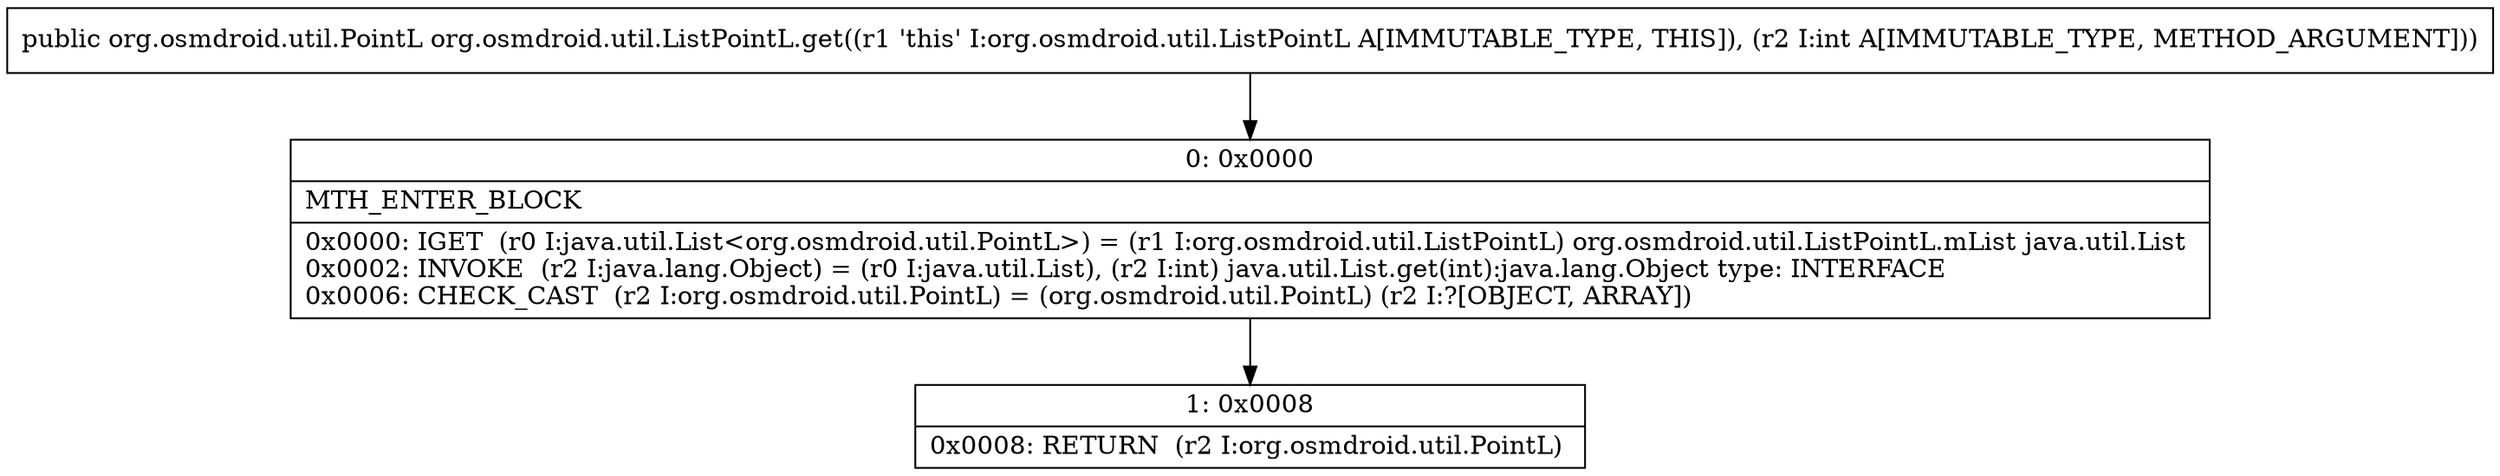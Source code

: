 digraph "CFG fororg.osmdroid.util.ListPointL.get(I)Lorg\/osmdroid\/util\/PointL;" {
Node_0 [shape=record,label="{0\:\ 0x0000|MTH_ENTER_BLOCK\l|0x0000: IGET  (r0 I:java.util.List\<org.osmdroid.util.PointL\>) = (r1 I:org.osmdroid.util.ListPointL) org.osmdroid.util.ListPointL.mList java.util.List \l0x0002: INVOKE  (r2 I:java.lang.Object) = (r0 I:java.util.List), (r2 I:int) java.util.List.get(int):java.lang.Object type: INTERFACE \l0x0006: CHECK_CAST  (r2 I:org.osmdroid.util.PointL) = (org.osmdroid.util.PointL) (r2 I:?[OBJECT, ARRAY]) \l}"];
Node_1 [shape=record,label="{1\:\ 0x0008|0x0008: RETURN  (r2 I:org.osmdroid.util.PointL) \l}"];
MethodNode[shape=record,label="{public org.osmdroid.util.PointL org.osmdroid.util.ListPointL.get((r1 'this' I:org.osmdroid.util.ListPointL A[IMMUTABLE_TYPE, THIS]), (r2 I:int A[IMMUTABLE_TYPE, METHOD_ARGUMENT])) }"];
MethodNode -> Node_0;
Node_0 -> Node_1;
}


